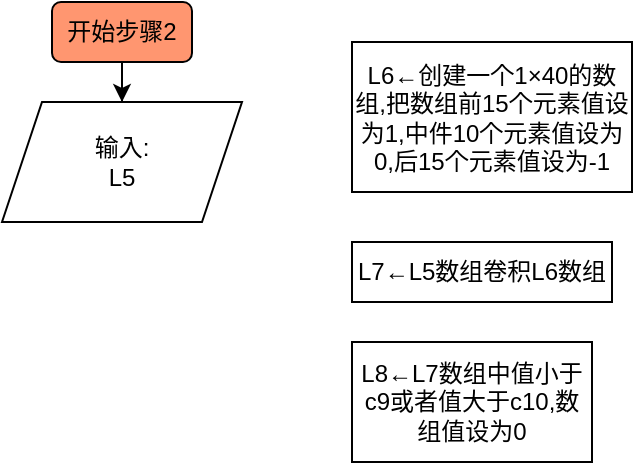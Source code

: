 <mxfile version="20.8.13" type="github">
  <diagram name="第 1 页" id="U26otjXuvCuf7kNrA2Rx">
    <mxGraphModel dx="600" dy="332" grid="1" gridSize="10" guides="1" tooltips="1" connect="1" arrows="1" fold="1" page="1" pageScale="1" pageWidth="827" pageHeight="1169" math="0" shadow="0">
      <root>
        <mxCell id="0" />
        <mxCell id="1" parent="0" />
        <mxCell id="wsKRZQxbZAGPCEgEDLbG-1" value="L6←创建一个1×40的数组,把数组前15个元素值设为1,中件10个元素值设为0,后15个元素值设为-1" style="rounded=0;whiteSpace=wrap;html=1;" vertex="1" parent="1">
          <mxGeometry x="190" y="40" width="140" height="75" as="geometry" />
        </mxCell>
        <mxCell id="wsKRZQxbZAGPCEgEDLbG-3" value="L7←L5数组卷积L6数组" style="rounded=0;whiteSpace=wrap;html=1;" vertex="1" parent="1">
          <mxGeometry x="190" y="140" width="130" height="30" as="geometry" />
        </mxCell>
        <mxCell id="wsKRZQxbZAGPCEgEDLbG-4" value="L8←L7数组中值小于c9或者值大于c10,数组值设为0" style="rounded=0;whiteSpace=wrap;html=1;" vertex="1" parent="1">
          <mxGeometry x="190" y="190" width="120" height="60" as="geometry" />
        </mxCell>
        <mxCell id="wsKRZQxbZAGPCEgEDLbG-8" value="" style="edgeStyle=orthogonalEdgeStyle;rounded=0;orthogonalLoop=1;jettySize=auto;html=1;" edge="1" parent="1" source="wsKRZQxbZAGPCEgEDLbG-5" target="wsKRZQxbZAGPCEgEDLbG-7">
          <mxGeometry relative="1" as="geometry" />
        </mxCell>
        <mxCell id="wsKRZQxbZAGPCEgEDLbG-5" value="开始步骤2" style="rounded=1;whiteSpace=wrap;html=1;fillColor=#FF9670;" vertex="1" parent="1">
          <mxGeometry x="40" y="20" width="70" height="30" as="geometry" />
        </mxCell>
        <mxCell id="wsKRZQxbZAGPCEgEDLbG-7" value="输入:&lt;br&gt;L5" style="shape=parallelogram;perimeter=parallelogramPerimeter;whiteSpace=wrap;html=1;fixedSize=1;" vertex="1" parent="1">
          <mxGeometry x="15" y="70" width="120" height="60" as="geometry" />
        </mxCell>
      </root>
    </mxGraphModel>
  </diagram>
</mxfile>
